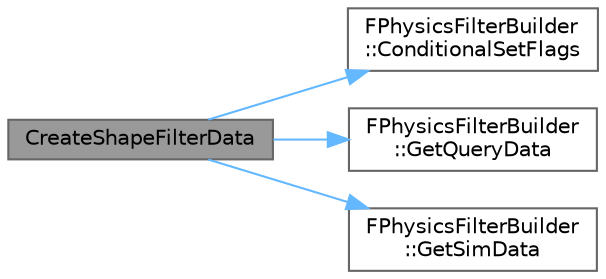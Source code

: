 digraph "CreateShapeFilterData"
{
 // INTERACTIVE_SVG=YES
 // LATEX_PDF_SIZE
  bgcolor="transparent";
  edge [fontname=Helvetica,fontsize=10,labelfontname=Helvetica,labelfontsize=10];
  node [fontname=Helvetica,fontsize=10,shape=box,height=0.2,width=0.4];
  rankdir="LR";
  Node1 [id="Node000001",label="CreateShapeFilterData",height=0.2,width=0.4,color="gray40", fillcolor="grey60", style="filled", fontcolor="black",tooltip="Utility for creating a FCollisionFilterData for filtering query (trace) and sim (physics) from the Un..."];
  Node1 -> Node2 [id="edge1_Node000001_Node000002",color="steelblue1",style="solid",tooltip=" "];
  Node2 [id="Node000002",label="FPhysicsFilterBuilder\l::ConditionalSetFlags",height=0.2,width=0.4,color="grey40", fillcolor="white", style="filled",URL="$da/d16/structFPhysicsFilterBuilder.html#a8f9009aa496cacb1d05a09f177d72ffb",tooltip=" "];
  Node1 -> Node3 [id="edge2_Node000001_Node000003",color="steelblue1",style="solid",tooltip=" "];
  Node3 [id="Node000003",label="FPhysicsFilterBuilder\l::GetQueryData",height=0.2,width=0.4,color="grey40", fillcolor="white", style="filled",URL="$da/d16/structFPhysicsFilterBuilder.html#ac6ace63ef2b1f0681dd44e0ec79ecbff",tooltip=" "];
  Node1 -> Node4 [id="edge3_Node000001_Node000004",color="steelblue1",style="solid",tooltip=" "];
  Node4 [id="Node000004",label="FPhysicsFilterBuilder\l::GetSimData",height=0.2,width=0.4,color="grey40", fillcolor="white", style="filled",URL="$da/d16/structFPhysicsFilterBuilder.html#a7c8bc9bc2774e952ed89b93c40c4fdcc",tooltip=" "];
}

